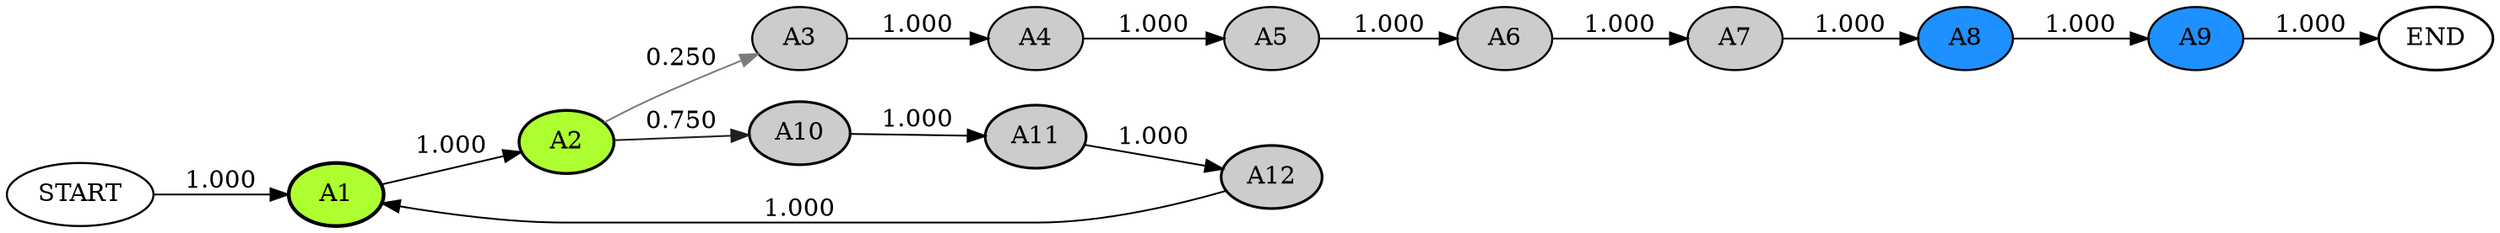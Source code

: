 digraph G {
rankdir=LR;
START [color=black, fillcolor="#ffffff", fontcolor=black, penwidth=1.1790700449926805, style=filled];
A1 [color=black, fillcolor="#adff2f", fontcolor=black, penwidth=2.0959387939213903, style=filled];
START -> A1  [color="#000000", fontcolor=black, label="1.000", weight="1.0"];
A2 [color=black, fillcolor="#adff2f", fontcolor=black, penwidth=1.6767510351371122, style=filled];
A1 -> A2  [color="#000000", fontcolor=black, label="1.000", weight="1.0"];
A3 [color=black, fillcolor="#cccccc", fontcolor=black, penwidth=1.1790700449926805, style=filled];
A2 -> A3  [color="#7c7c7c", fontcolor=black, label="0.250", weight="0.8615542876084232"];
A4 [color=black, fillcolor="#cccccc", fontcolor=black, penwidth=1.1790700449926805, style=filled];
A3 -> A4  [color="#000000", fontcolor=black, label="1.000", weight="1.0"];
A5 [color=black, fillcolor="#cccccc", fontcolor=black, penwidth=1.1790700449926805, style=filled];
A4 -> A5  [color="#000000", fontcolor=black, label="1.000", weight="1.0"];
A6 [color=black, fillcolor="#cccccc", fontcolor=black, penwidth=1.1790700449926805, style=filled];
A5 -> A6  [color="#000000", fontcolor=black, label="1.000", weight="1.0"];
A7 [color=black, fillcolor="#cccccc", fontcolor=black, penwidth=1.1790700449926805, style=filled];
A6 -> A7  [color="#000000", fontcolor=black, label="1.000", weight="1.0"];
A8 [color=black, fillcolor="#1e90ff", fontcolor=black, penwidth=1.1790700449926805, style=filled];
A7 -> A8  [color="#000000", fontcolor=black, label="1.000", weight="1.0"];
A9 [color=black, fillcolor="#1e90ff", fontcolor=black, penwidth=1.1790700449926805, style=filled];
A8 -> A9  [color="#000000", fontcolor=black, label="1.000", weight="1.0"];
END [color=black, fillcolor="#ffffff", fontcolor=black, penwidth=1.4738375562408508, style=filled];
A9 -> END  [color="#000000", fontcolor=black, label="1.000", weight="1.0"];
A10 [color=black, fillcolor="#cccccc", fontcolor=black, penwidth=1.517195438982708, style=filled];
A2 -> A10  [color="#1f1f1f", fontcolor=black, label="0.750", weight="0.13844571239157683"];
A11 [color=black, fillcolor="#cccccc", fontcolor=black, penwidth=1.517195438982708, style=filled];
A10 -> A11  [color="#000000", fontcolor=black, label="1.000", weight="1.0"];
A12 [color=black, fillcolor="#cccccc", fontcolor=black, penwidth=1.517195438982708, style=filled];
A11 -> A12  [color="#000000", fontcolor=black, label="1.000", weight="1.0"];
A12 -> A1  [color="#000000", fontcolor=black, label="1.000", weight="1.0"];
}
